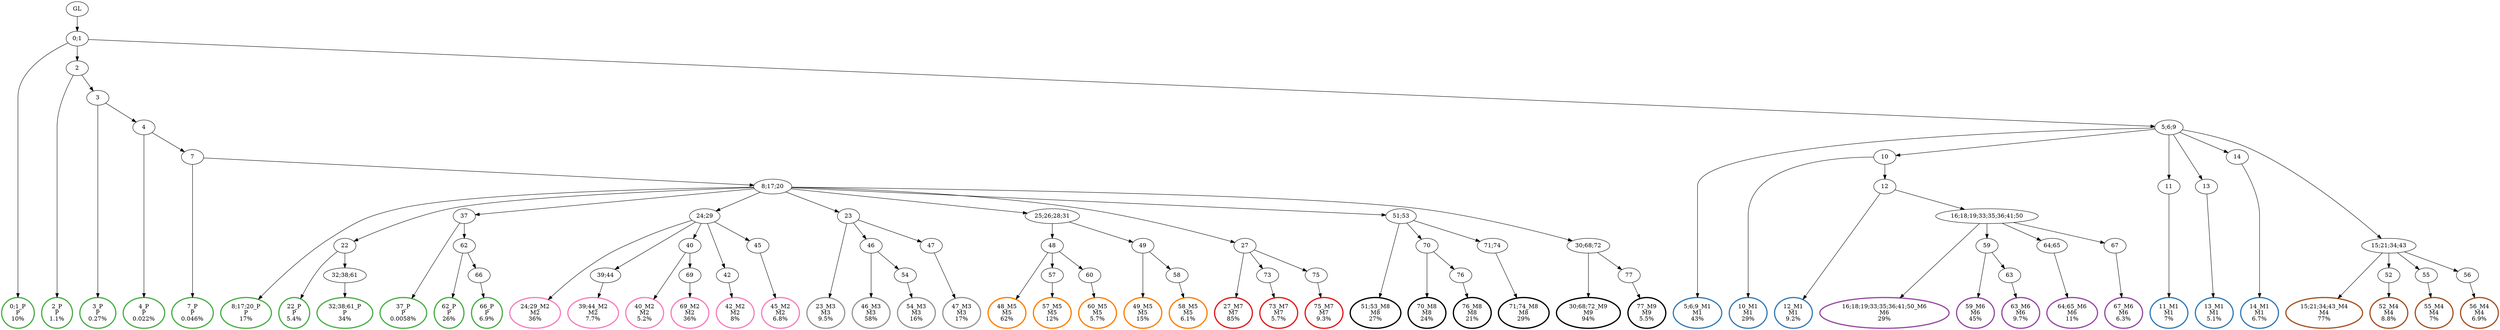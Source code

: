 digraph T {
	{
		rank=same
		99 [penwidth=3,colorscheme=set19,color=3,label="0;1_P\nP\n10%"]
		97 [penwidth=3,colorscheme=set19,color=3,label="2_P\nP\n1.1%"]
		95 [penwidth=3,colorscheme=set19,color=3,label="3_P\nP\n0.27%"]
		93 [penwidth=3,colorscheme=set19,color=3,label="4_P\nP\n0.022%"]
		91 [penwidth=3,colorscheme=set19,color=3,label="7_P\nP\n0.046%"]
		89 [penwidth=3,colorscheme=set19,color=3,label="8;17;20_P\nP\n17%"]
		87 [penwidth=3,colorscheme=set19,color=3,label="22_P\nP\n5.4%"]
		85 [penwidth=3,colorscheme=set19,color=3,label="32;38;61_P\nP\n34%"]
		83 [penwidth=3,colorscheme=set19,color=3,label="37_P\nP\n0.0058%"]
		81 [penwidth=3,colorscheme=set19,color=3,label="62_P\nP\n26%"]
		79 [penwidth=3,colorscheme=set19,color=3,label="66_P\nP\n6.9%"]
		77 [penwidth=3,colorscheme=set19,color=2,label="5;6;9_M1\nM1\n43%"]
		75 [penwidth=3,colorscheme=set19,color=2,label="10_M1\nM1\n29%"]
		73 [penwidth=3,colorscheme=set19,color=2,label="12_M1\nM1\n9.2%"]
		71 [penwidth=3,colorscheme=set19,color=2,label="11_M1\nM1\n7%"]
		69 [penwidth=3,colorscheme=set19,color=2,label="13_M1\nM1\n5.1%"]
		67 [penwidth=3,colorscheme=set19,color=2,label="14_M1\nM1\n6.7%"]
		65 [penwidth=3,colorscheme=set19,color=8,label="24;29_M2\nM2\n36%"]
		63 [penwidth=3,colorscheme=set19,color=8,label="39;44_M2\nM2\n7.7%"]
		61 [penwidth=3,colorscheme=set19,color=8,label="40_M2\nM2\n5.2%"]
		59 [penwidth=3,colorscheme=set19,color=8,label="69_M2\nM2\n36%"]
		57 [penwidth=3,colorscheme=set19,color=8,label="42_M2\nM2\n8%"]
		55 [penwidth=3,colorscheme=set19,color=8,label="45_M2\nM2\n6.8%"]
		53 [penwidth=3,colorscheme=set19,color=9,label="23_M3\nM3\n9.5%"]
		51 [penwidth=3,colorscheme=set19,color=9,label="46_M3\nM3\n58%"]
		49 [penwidth=3,colorscheme=set19,color=9,label="54_M3\nM3\n16%"]
		47 [penwidth=3,colorscheme=set19,color=9,label="47_M3\nM3\n17%"]
		45 [penwidth=3,colorscheme=set19,color=7,label="15;21;34;43_M4\nM4\n77%"]
		43 [penwidth=3,colorscheme=set19,color=7,label="52_M4\nM4\n8.8%"]
		41 [penwidth=3,colorscheme=set19,color=7,label="55_M4\nM4\n7%"]
		39 [penwidth=3,colorscheme=set19,color=7,label="56_M4\nM4\n6.9%"]
		36 [penwidth=3,colorscheme=set19,color=5,label="48_M5\nM5\n62%"]
		34 [penwidth=3,colorscheme=set19,color=5,label="57_M5\nM5\n12%"]
		32 [penwidth=3,colorscheme=set19,color=5,label="60_M5\nM5\n5.7%"]
		30 [penwidth=3,colorscheme=set19,color=5,label="49_M5\nM5\n15%"]
		28 [penwidth=3,colorscheme=set19,color=5,label="58_M5\nM5\n6.1%"]
		26 [penwidth=3,colorscheme=set19,color=4,label="16;18;19;33;35;36;41;50_M6\nM6\n29%"]
		24 [penwidth=3,colorscheme=set19,color=4,label="59_M6\nM6\n45%"]
		22 [penwidth=3,colorscheme=set19,color=4,label="63_M6\nM6\n9.7%"]
		20 [penwidth=3,colorscheme=set19,color=4,label="64;65_M6\nM6\n11%"]
		18 [penwidth=3,colorscheme=set19,color=4,label="67_M6\nM6\n6.3%"]
		16 [penwidth=3,colorscheme=set19,color=1,label="27_M7\nM7\n85%"]
		14 [penwidth=3,colorscheme=set19,color=1,label="73_M7\nM7\n5.7%"]
		12 [penwidth=3,colorscheme=set19,color=1,label="75_M7\nM7\n9.3%"]
		10 [penwidth=3,colorscheme=set19,color=10,label="51;53_M8\nM8\n27%"]
		8 [penwidth=3,colorscheme=set19,color=10,label="70_M8\nM8\n24%"]
		6 [penwidth=3,colorscheme=set19,color=10,label="76_M8\nM8\n21%"]
		4 [penwidth=3,colorscheme=set19,color=10,label="71;74_M8\nM8\n29%"]
		2 [penwidth=3,colorscheme=set19,color=0,label="30;68;72_M9\nM9\n94%"]
		0 [penwidth=3,colorscheme=set19,color=0,label="77_M9\nM9\n5.5%"]
	}
	101 [label="GL"]
	100 [label="0;1"]
	98 [label="2"]
	96 [label="3"]
	94 [label="4"]
	92 [label="7"]
	90 [label="8;17;20"]
	88 [label="22"]
	86 [label="32;38;61"]
	84 [label="37"]
	82 [label="62"]
	80 [label="66"]
	78 [label="5;6;9"]
	76 [label="10"]
	74 [label="12"]
	72 [label="11"]
	70 [label="13"]
	68 [label="14"]
	66 [label="24;29"]
	64 [label="39;44"]
	62 [label="40"]
	60 [label="69"]
	58 [label="42"]
	56 [label="45"]
	54 [label="23"]
	52 [label="46"]
	50 [label="54"]
	48 [label="47"]
	46 [label="15;21;34;43"]
	44 [label="52"]
	42 [label="55"]
	40 [label="56"]
	38 [label="25;26;28;31"]
	37 [label="48"]
	35 [label="57"]
	33 [label="60"]
	31 [label="49"]
	29 [label="58"]
	27 [label="16;18;19;33;35;36;41;50"]
	25 [label="59"]
	23 [label="63"]
	21 [label="64;65"]
	19 [label="67"]
	17 [label="27"]
	15 [label="73"]
	13 [label="75"]
	11 [label="51;53"]
	9 [label="70"]
	7 [label="76"]
	5 [label="71;74"]
	3 [label="30;68;72"]
	1 [label="77"]
	101 -> 100
	100 -> 99
	100 -> 98
	100 -> 78
	98 -> 97
	98 -> 96
	96 -> 95
	96 -> 94
	94 -> 93
	94 -> 92
	92 -> 91
	92 -> 90
	90 -> 89
	90 -> 88
	90 -> 84
	90 -> 66
	90 -> 54
	90 -> 38
	90 -> 17
	90 -> 11
	90 -> 3
	88 -> 87
	88 -> 86
	86 -> 85
	84 -> 83
	84 -> 82
	82 -> 81
	82 -> 80
	80 -> 79
	78 -> 77
	78 -> 76
	78 -> 72
	78 -> 70
	78 -> 68
	78 -> 46
	76 -> 75
	76 -> 74
	74 -> 73
	74 -> 27
	72 -> 71
	70 -> 69
	68 -> 67
	66 -> 65
	66 -> 64
	66 -> 62
	66 -> 58
	66 -> 56
	64 -> 63
	62 -> 61
	62 -> 60
	60 -> 59
	58 -> 57
	56 -> 55
	54 -> 53
	54 -> 52
	54 -> 48
	52 -> 51
	52 -> 50
	50 -> 49
	48 -> 47
	46 -> 45
	46 -> 44
	46 -> 42
	46 -> 40
	44 -> 43
	42 -> 41
	40 -> 39
	38 -> 37
	38 -> 31
	37 -> 36
	37 -> 35
	37 -> 33
	35 -> 34
	33 -> 32
	31 -> 30
	31 -> 29
	29 -> 28
	27 -> 26
	27 -> 25
	27 -> 21
	27 -> 19
	25 -> 24
	25 -> 23
	23 -> 22
	21 -> 20
	19 -> 18
	17 -> 16
	17 -> 15
	17 -> 13
	15 -> 14
	13 -> 12
	11 -> 10
	11 -> 9
	11 -> 5
	9 -> 8
	9 -> 7
	7 -> 6
	5 -> 4
	3 -> 2
	3 -> 1
	1 -> 0
}
